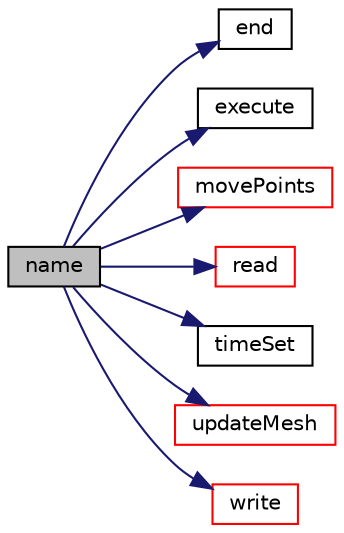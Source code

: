 digraph "name"
{
  bgcolor="transparent";
  edge [fontname="Helvetica",fontsize="10",labelfontname="Helvetica",labelfontsize="10"];
  node [fontname="Helvetica",fontsize="10",shape=record];
  rankdir="LR";
  Node1 [label="name",height=0.2,width=0.4,color="black", fillcolor="grey75", style="filled", fontcolor="black"];
  Node1 -> Node2 [color="midnightblue",fontsize="10",style="solid",fontname="Helvetica"];
  Node2 [label="end",height=0.2,width=0.4,color="black",URL="$a02526.html#aaf81d3fdaf258088d7692fa70cece087",tooltip="Execute the averaging at the final time-loop, currently does nothing. "];
  Node1 -> Node3 [color="midnightblue",fontsize="10",style="solid",fontname="Helvetica"];
  Node3 [label="execute",height=0.2,width=0.4,color="black",URL="$a02526.html#a61af3e60b94ae3e748f6fbac1e794af7",tooltip="Execute the averaging. "];
  Node1 -> Node4 [color="midnightblue",fontsize="10",style="solid",fontname="Helvetica"];
  Node4 [label="movePoints",height=0.2,width=0.4,color="red",URL="$a02526.html#aa414dddde48d2a3eb6ac5df618faea9f",tooltip="Update for mesh point-motion. "];
  Node1 -> Node5 [color="midnightblue",fontsize="10",style="solid",fontname="Helvetica"];
  Node5 [label="read",height=0.2,width=0.4,color="red",URL="$a02526.html#aa9b8764750bd9ff67ca32b6551dc7847",tooltip="Read the field average data. "];
  Node1 -> Node6 [color="midnightblue",fontsize="10",style="solid",fontname="Helvetica"];
  Node6 [label="timeSet",height=0.2,width=0.4,color="black",URL="$a02526.html#a9637c56f3ddc45f3ce62ec07dbe2228f",tooltip="Called when time was set at the end of the Time::operator++. "];
  Node1 -> Node7 [color="midnightblue",fontsize="10",style="solid",fontname="Helvetica"];
  Node7 [label="updateMesh",height=0.2,width=0.4,color="red",URL="$a02526.html#ad57565956fd4064299f4bd3c4eebb1d4",tooltip="Update for changes of mesh. "];
  Node1 -> Node8 [color="midnightblue",fontsize="10",style="solid",fontname="Helvetica"];
  Node8 [label="write",height=0.2,width=0.4,color="red",URL="$a02526.html#aac759501cf6c7895a70eecbef0226ae1",tooltip="Calculate the field average data and write. "];
}
